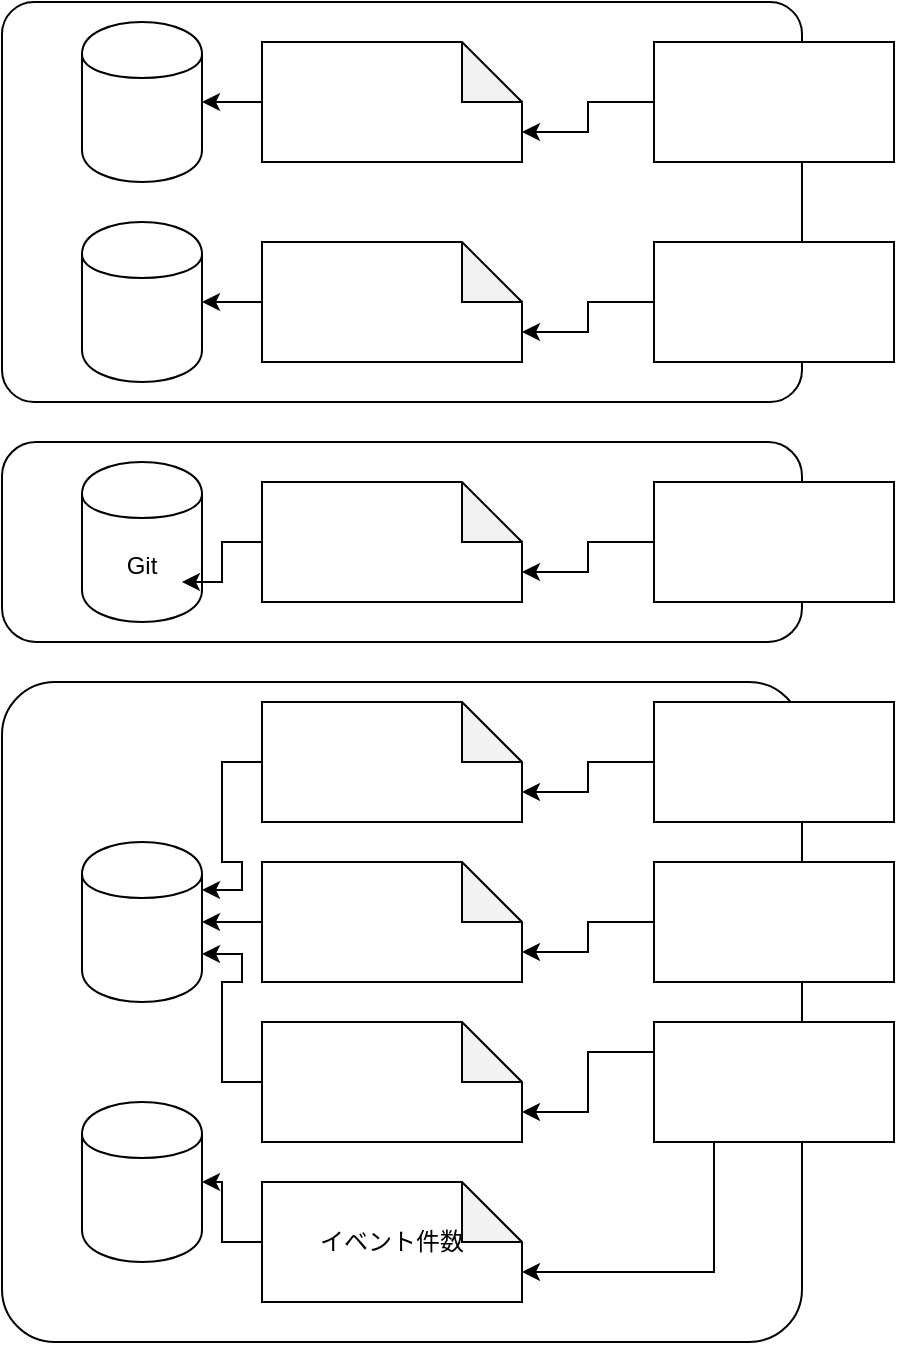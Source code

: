 <mxfile version="12.7.9" type="github"><diagram id="L9cjiTRKMgyevkc2nV-d" name="Page-1"><mxGraphModel dx="2249" dy="794" grid="1" gridSize="10" guides="1" tooltips="1" connect="1" arrows="1" fold="1" page="1" pageScale="1" pageWidth="827" pageHeight="1169" math="0" shadow="0"><root><mxCell id="0"/><mxCell id="1" parent="0"/><mxCell id="wOb1SaFjqmpzFR8SwYgm-37" value="" style="rounded=1;whiteSpace=wrap;html=1;arcSize=17;" vertex="1" parent="1"><mxGeometry x="-240" y="280" width="400" height="100" as="geometry"/></mxCell><mxCell id="wOb1SaFjqmpzFR8SwYgm-10" value="" style="rounded=1;whiteSpace=wrap;html=1;arcSize=8;" vertex="1" parent="1"><mxGeometry x="-240" y="60" width="400" height="200" as="geometry"/></mxCell><mxCell id="wOb1SaFjqmpzFR8SwYgm-9" value="" style="rounded=1;whiteSpace=wrap;html=1;arcSize=8;" vertex="1" parent="1"><mxGeometry x="-240" y="400" width="400" height="330" as="geometry"/></mxCell><mxCell id="wOb1SaFjqmpzFR8SwYgm-24" style="edgeStyle=orthogonalEdgeStyle;rounded=0;orthogonalLoop=1;jettySize=auto;html=1;exitX=0;exitY=0.5;exitDx=0;exitDy=0;entryX=0;entryY=0;entryDx=130;entryDy=45;entryPerimeter=0;" edge="1" parent="1" source="-8b67ZGgRfALFLTFgAWA-1" target="wOb1SaFjqmpzFR8SwYgm-11"><mxGeometry relative="1" as="geometry"/></mxCell><mxCell id="-8b67ZGgRfALFLTFgAWA-1" value="" style="rounded=0;whiteSpace=wrap;html=1;" parent="1" vertex="1"><mxGeometry x="86" y="410" width="120" height="60" as="geometry"/></mxCell><mxCell id="wOb1SaFjqmpzFR8SwYgm-25" style="edgeStyle=orthogonalEdgeStyle;rounded=0;orthogonalLoop=1;jettySize=auto;html=1;exitX=0;exitY=0.5;exitDx=0;exitDy=0;entryX=0;entryY=0;entryDx=130;entryDy=45;entryPerimeter=0;" edge="1" parent="1" source="-8b67ZGgRfALFLTFgAWA-2" target="wOb1SaFjqmpzFR8SwYgm-12"><mxGeometry relative="1" as="geometry"/></mxCell><mxCell id="-8b67ZGgRfALFLTFgAWA-2" value="" style="rounded=0;whiteSpace=wrap;html=1;" parent="1" vertex="1"><mxGeometry x="86" y="490" width="120" height="60" as="geometry"/></mxCell><mxCell id="wOb1SaFjqmpzFR8SwYgm-26" style="edgeStyle=orthogonalEdgeStyle;rounded=0;orthogonalLoop=1;jettySize=auto;html=1;exitX=0;exitY=0.25;exitDx=0;exitDy=0;entryX=0;entryY=0;entryDx=130;entryDy=45;entryPerimeter=0;" edge="1" parent="1" source="-8b67ZGgRfALFLTFgAWA-3" target="wOb1SaFjqmpzFR8SwYgm-14"><mxGeometry relative="1" as="geometry"/></mxCell><mxCell id="wOb1SaFjqmpzFR8SwYgm-29" style="edgeStyle=orthogonalEdgeStyle;rounded=0;orthogonalLoop=1;jettySize=auto;html=1;exitX=0.25;exitY=1;exitDx=0;exitDy=0;entryX=0;entryY=0;entryDx=130;entryDy=45;entryPerimeter=0;" edge="1" parent="1" source="-8b67ZGgRfALFLTFgAWA-3" target="wOb1SaFjqmpzFR8SwYgm-27"><mxGeometry relative="1" as="geometry"/></mxCell><mxCell id="-8b67ZGgRfALFLTFgAWA-3" value="" style="rounded=0;whiteSpace=wrap;html=1;" parent="1" vertex="1"><mxGeometry x="86" y="570" width="120" height="60" as="geometry"/></mxCell><mxCell id="wOb1SaFjqmpzFR8SwYgm-1" value="" style="shape=cylinder;whiteSpace=wrap;html=1;boundedLbl=1;backgroundOutline=1;" vertex="1" parent="1"><mxGeometry x="-200" y="480" width="60" height="80" as="geometry"/></mxCell><mxCell id="wOb1SaFjqmpzFR8SwYgm-22" style="edgeStyle=orthogonalEdgeStyle;rounded=0;orthogonalLoop=1;jettySize=auto;html=1;exitX=0;exitY=0.5;exitDx=0;exitDy=0;entryX=0;entryY=0;entryDx=130;entryDy=45;entryPerimeter=0;" edge="1" parent="1" source="wOb1SaFjqmpzFR8SwYgm-4" target="wOb1SaFjqmpzFR8SwYgm-16"><mxGeometry relative="1" as="geometry"/></mxCell><mxCell id="wOb1SaFjqmpzFR8SwYgm-4" value="" style="rounded=0;whiteSpace=wrap;html=1;" vertex="1" parent="1"><mxGeometry x="86" y="80" width="120" height="60" as="geometry"/></mxCell><mxCell id="wOb1SaFjqmpzFR8SwYgm-23" style="edgeStyle=orthogonalEdgeStyle;rounded=0;orthogonalLoop=1;jettySize=auto;html=1;exitX=0;exitY=0.5;exitDx=0;exitDy=0;entryX=0;entryY=0;entryDx=130;entryDy=45;entryPerimeter=0;" edge="1" parent="1" source="wOb1SaFjqmpzFR8SwYgm-5" target="wOb1SaFjqmpzFR8SwYgm-15"><mxGeometry relative="1" as="geometry"/></mxCell><mxCell id="wOb1SaFjqmpzFR8SwYgm-5" value="" style="rounded=0;whiteSpace=wrap;html=1;" vertex="1" parent="1"><mxGeometry x="86" y="180" width="120" height="60" as="geometry"/></mxCell><mxCell id="wOb1SaFjqmpzFR8SwYgm-6" value="" style="shape=cylinder;whiteSpace=wrap;html=1;boundedLbl=1;backgroundOutline=1;" vertex="1" parent="1"><mxGeometry x="-200" y="70" width="60" height="80" as="geometry"/></mxCell><mxCell id="wOb1SaFjqmpzFR8SwYgm-7" value="" style="shape=cylinder;whiteSpace=wrap;html=1;boundedLbl=1;backgroundOutline=1;" vertex="1" parent="1"><mxGeometry x="-200" y="170" width="60" height="80" as="geometry"/></mxCell><mxCell id="wOb1SaFjqmpzFR8SwYgm-19" style="edgeStyle=orthogonalEdgeStyle;rounded=0;orthogonalLoop=1;jettySize=auto;html=1;exitX=0;exitY=0.5;exitDx=0;exitDy=0;exitPerimeter=0;entryX=1;entryY=0.3;entryDx=0;entryDy=0;" edge="1" parent="1" source="wOb1SaFjqmpzFR8SwYgm-11" target="wOb1SaFjqmpzFR8SwYgm-1"><mxGeometry relative="1" as="geometry"/></mxCell><mxCell id="wOb1SaFjqmpzFR8SwYgm-11" value="" style="shape=note;whiteSpace=wrap;html=1;backgroundOutline=1;darkOpacity=0.05;" vertex="1" parent="1"><mxGeometry x="-110" y="410" width="130" height="60" as="geometry"/></mxCell><mxCell id="wOb1SaFjqmpzFR8SwYgm-20" style="edgeStyle=orthogonalEdgeStyle;rounded=0;orthogonalLoop=1;jettySize=auto;html=1;exitX=0;exitY=0.5;exitDx=0;exitDy=0;exitPerimeter=0;entryX=1;entryY=0.5;entryDx=0;entryDy=0;" edge="1" parent="1" source="wOb1SaFjqmpzFR8SwYgm-12" target="wOb1SaFjqmpzFR8SwYgm-1"><mxGeometry relative="1" as="geometry"/></mxCell><mxCell id="wOb1SaFjqmpzFR8SwYgm-12" value="" style="shape=note;whiteSpace=wrap;html=1;backgroundOutline=1;darkOpacity=0.05;" vertex="1" parent="1"><mxGeometry x="-110" y="490" width="130" height="60" as="geometry"/></mxCell><mxCell id="wOb1SaFjqmpzFR8SwYgm-21" style="edgeStyle=orthogonalEdgeStyle;rounded=0;orthogonalLoop=1;jettySize=auto;html=1;entryX=1;entryY=0.5;entryDx=0;entryDy=0;" edge="1" parent="1" source="wOb1SaFjqmpzFR8SwYgm-27" target="wOb1SaFjqmpzFR8SwYgm-31"><mxGeometry relative="1" as="geometry"/></mxCell><mxCell id="wOb1SaFjqmpzFR8SwYgm-30" style="edgeStyle=orthogonalEdgeStyle;rounded=0;orthogonalLoop=1;jettySize=auto;html=1;exitX=0;exitY=0.5;exitDx=0;exitDy=0;exitPerimeter=0;entryX=1;entryY=0.7;entryDx=0;entryDy=0;" edge="1" parent="1" source="wOb1SaFjqmpzFR8SwYgm-14" target="wOb1SaFjqmpzFR8SwYgm-1"><mxGeometry relative="1" as="geometry"/></mxCell><mxCell id="wOb1SaFjqmpzFR8SwYgm-14" value="" style="shape=note;whiteSpace=wrap;html=1;backgroundOutline=1;darkOpacity=0.05;" vertex="1" parent="1"><mxGeometry x="-110" y="570" width="130" height="60" as="geometry"/></mxCell><mxCell id="wOb1SaFjqmpzFR8SwYgm-18" style="edgeStyle=orthogonalEdgeStyle;rounded=0;orthogonalLoop=1;jettySize=auto;html=1;exitX=0;exitY=0.5;exitDx=0;exitDy=0;exitPerimeter=0;entryX=1;entryY=0.5;entryDx=0;entryDy=0;" edge="1" parent="1" source="wOb1SaFjqmpzFR8SwYgm-15" target="wOb1SaFjqmpzFR8SwYgm-7"><mxGeometry relative="1" as="geometry"/></mxCell><mxCell id="wOb1SaFjqmpzFR8SwYgm-15" value="" style="shape=note;whiteSpace=wrap;html=1;backgroundOutline=1;darkOpacity=0.05;" vertex="1" parent="1"><mxGeometry x="-110" y="180" width="130" height="60" as="geometry"/></mxCell><mxCell id="wOb1SaFjqmpzFR8SwYgm-17" style="edgeStyle=orthogonalEdgeStyle;rounded=0;orthogonalLoop=1;jettySize=auto;html=1;exitX=0;exitY=0.5;exitDx=0;exitDy=0;exitPerimeter=0;entryX=1;entryY=0.5;entryDx=0;entryDy=0;" edge="1" parent="1" source="wOb1SaFjqmpzFR8SwYgm-16" target="wOb1SaFjqmpzFR8SwYgm-6"><mxGeometry relative="1" as="geometry"/></mxCell><mxCell id="wOb1SaFjqmpzFR8SwYgm-16" value="" style="shape=note;whiteSpace=wrap;html=1;backgroundOutline=1;darkOpacity=0.05;" vertex="1" parent="1"><mxGeometry x="-110" y="80" width="130" height="60" as="geometry"/></mxCell><mxCell id="wOb1SaFjqmpzFR8SwYgm-27" value="イベント件数" style="shape=note;whiteSpace=wrap;html=1;backgroundOutline=1;darkOpacity=0.05;" vertex="1" parent="1"><mxGeometry x="-110" y="650" width="130" height="60" as="geometry"/></mxCell><mxCell id="wOb1SaFjqmpzFR8SwYgm-31" value="" style="shape=cylinder;whiteSpace=wrap;html=1;boundedLbl=1;backgroundOutline=1;" vertex="1" parent="1"><mxGeometry x="-200" y="610" width="60" height="80" as="geometry"/></mxCell><mxCell id="wOb1SaFjqmpzFR8SwYgm-32" value="Git" style="shape=cylinder;whiteSpace=wrap;html=1;boundedLbl=1;backgroundOutline=1;" vertex="1" parent="1"><mxGeometry x="-200" y="290" width="60" height="80" as="geometry"/></mxCell><mxCell id="wOb1SaFjqmpzFR8SwYgm-33" style="edgeStyle=orthogonalEdgeStyle;rounded=0;orthogonalLoop=1;jettySize=auto;html=1;exitX=0;exitY=0.5;exitDx=0;exitDy=0;entryX=0;entryY=0;entryDx=130;entryDy=45;entryPerimeter=0;" edge="1" parent="1" source="wOb1SaFjqmpzFR8SwYgm-34" target="wOb1SaFjqmpzFR8SwYgm-35"><mxGeometry relative="1" as="geometry"/></mxCell><mxCell id="wOb1SaFjqmpzFR8SwYgm-34" value="" style="rounded=0;whiteSpace=wrap;html=1;" vertex="1" parent="1"><mxGeometry x="86" y="300" width="120" height="60" as="geometry"/></mxCell><mxCell id="wOb1SaFjqmpzFR8SwYgm-36" style="edgeStyle=orthogonalEdgeStyle;rounded=0;orthogonalLoop=1;jettySize=auto;html=1;exitX=0;exitY=0.5;exitDx=0;exitDy=0;exitPerimeter=0;entryX=0.833;entryY=0.75;entryDx=0;entryDy=0;entryPerimeter=0;" edge="1" parent="1" source="wOb1SaFjqmpzFR8SwYgm-35" target="wOb1SaFjqmpzFR8SwYgm-32"><mxGeometry relative="1" as="geometry"/></mxCell><mxCell id="wOb1SaFjqmpzFR8SwYgm-35" value="" style="shape=note;whiteSpace=wrap;html=1;backgroundOutline=1;darkOpacity=0.05;" vertex="1" parent="1"><mxGeometry x="-110" y="300" width="130" height="60" as="geometry"/></mxCell></root></mxGraphModel></diagram></mxfile>